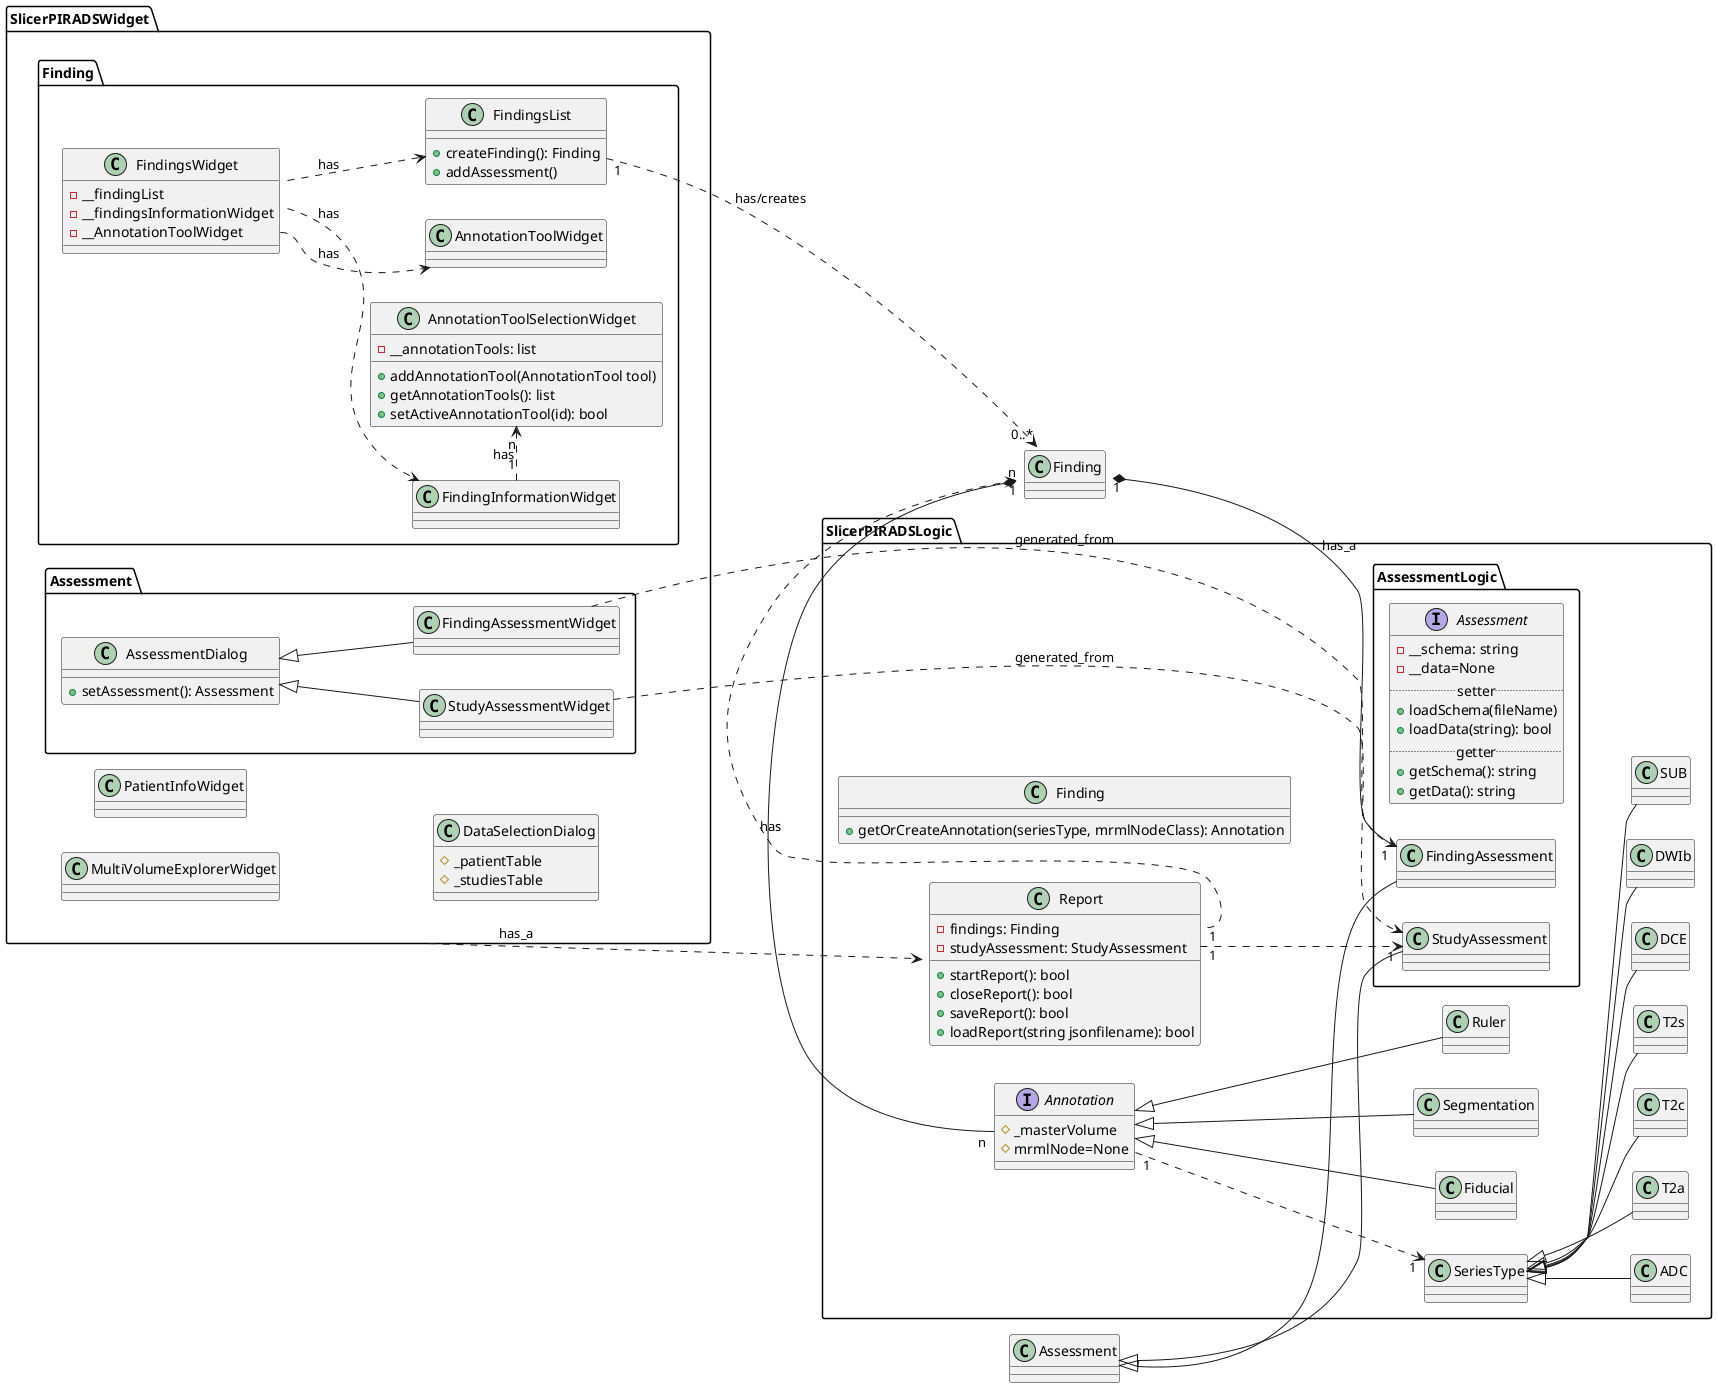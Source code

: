 @startuml
left to right direction

'TODO: think about loading and saving data!

package SlicerPIRADSWidget {

  class MultiVolumeExplorerWidget {
  }

  class PatientInfoWidget {
  }

  package Finding {
    class FindingsWidget {
      - __findingList
      - __findingsInformationWidget
      - __AnnotationToolWidget
    }

    class FindingsList {
      + createFinding(): Finding
      + addAssessment()
    }

    class AnnotationToolSelectionWidget {
      - __annotationTools: list
      + addAnnotationTool(AnnotationTool tool)
      + getAnnotationTools(): list
      + setActiveAnnotationTool(id): bool
    }

    class FindingInformationWidget {

    }

    class AnnotationToolWidget {
    }
  }

  class DataSelectionDialog {
    # _patientTable
    # _studiesTable
  }

  '  Connections

  package Assessment {

    class AssessmentDialog {
      + setAssessment(): Assessment
    }
    AssessmentDialog <|-- StudyAssessmentWidget
    AssessmentDialog <|-- FindingAssessmentWidget
  }

}


package SlicerPIRADSLogic {

  package AssessmentLogic {
    interface Assessment {
      - __schema: string
      - __data=None
      .. setter ..
      + loadSchema(fileName)
      + loadData(string): bool
      .. getter ..
      + getSchema(): string
      + getData(): string
    }

    class FindingAssessment {
    }

    class StudyAssessment {
    }
  }

  'interface DataHandler {
  '  + save()
  '  + load(fileName): bool
  '}
  '
  'class ReportDataHandler {
  '}
  'DataHandler <|-- ReportDataHandler
  'DataHandler <|-- StudyAssessmentHandler
  '
  'Assessment -> DataHandler: has_a


  class Finding {
    + getOrCreateAnnotation(seriesType, mrmlNodeClass): Annotation
  }

  class Report {
  - findings: Finding
  - studyAssessment: StudyAssessment
  __
  + startReport(): bool
  + closeReport(): bool
  + saveReport(): bool
  + loadReport(string jsonfilename): bool
  }

  class SeriesType {
  }

  SeriesType <|-- ADC
  SeriesType <|-- T2a
  SeriesType <|-- T2c
  SeriesType <|-- T2s
  SeriesType <|-- DCE
  SeriesType <|-- DWIb
  SeriesType <|-- SUB

  Annotation "1" ..> "1" SeriesType


  interface Annotation {
  # _masterVolume
  # mrmlNode=None
  }

  class Fiducial {
  }

  class Segmentation {
  }

  class Ruler {
  }
}


SlicerPIRADSWidget ..> Report: has_a

'FindingAssessmentWidget ..> AssessmentHelp

FindingAssessmentWidget ..> FindingAssessment:generated_from
StudyAssessmentWidget ..> StudyAssessment:generated_from

FindingsList "1" ..> "0..*" Finding:has/creates
FindingsWidget ..> FindingInformationWidget: has
FindingsWidget::_AnnotationToolWidget ..> AnnotationToolWidget: has
FindingsWidget::__FindingsList ..> FindingsList: has

Annotation <|-- Fiducial
Annotation <|-- Segmentation
Annotation <|-- Ruler

FindingInformationWidget "1" .> "n" AnnotationToolSelectionWidget: has


Finding "1" *-- "1" FindingAssessment: has_a
Finding::_annotations "1" *-- "n" Annotation: has

Report::findings "1" ..> "n" Finding
Report::studyAssessment "1" ..> "1" StudyAssessment

Assessment <|-- FindingAssessment
Assessment <|-- StudyAssessment

@enduml